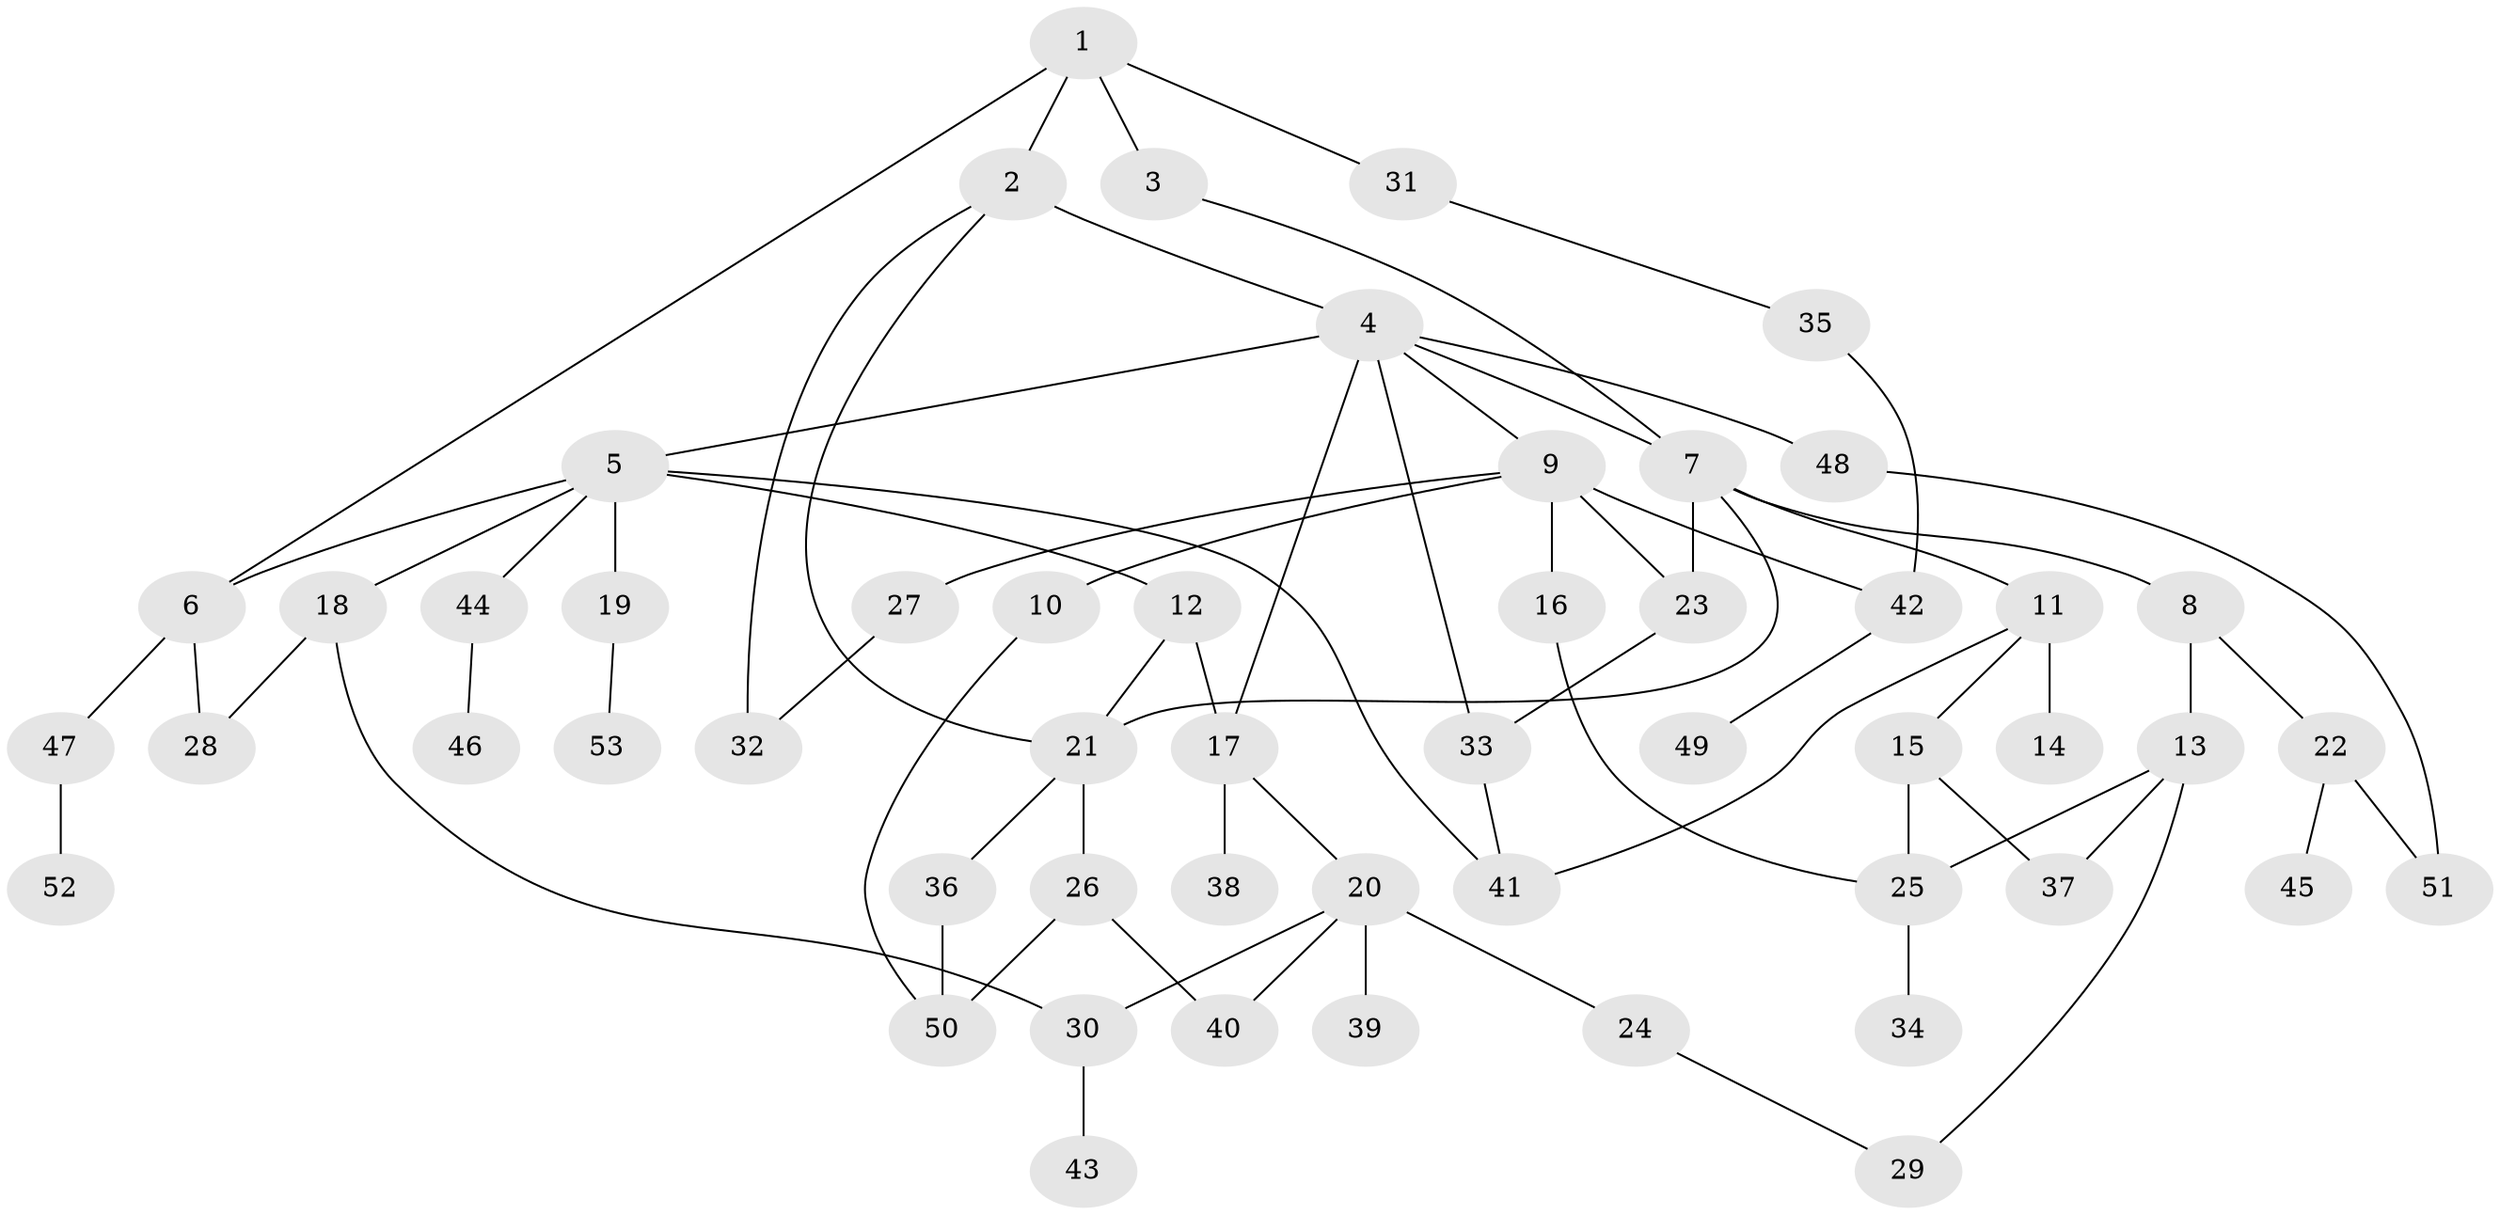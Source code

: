 // original degree distribution, {5: 0.05660377358490566, 3: 0.16037735849056603, 4: 0.1320754716981132, 9: 0.009433962264150943, 6: 0.02830188679245283, 2: 0.25471698113207547, 1: 0.3490566037735849, 7: 0.009433962264150943}
// Generated by graph-tools (version 1.1) at 2025/34/03/09/25 02:34:16]
// undirected, 53 vertices, 73 edges
graph export_dot {
graph [start="1"]
  node [color=gray90,style=filled];
  1;
  2;
  3;
  4;
  5;
  6;
  7;
  8;
  9;
  10;
  11;
  12;
  13;
  14;
  15;
  16;
  17;
  18;
  19;
  20;
  21;
  22;
  23;
  24;
  25;
  26;
  27;
  28;
  29;
  30;
  31;
  32;
  33;
  34;
  35;
  36;
  37;
  38;
  39;
  40;
  41;
  42;
  43;
  44;
  45;
  46;
  47;
  48;
  49;
  50;
  51;
  52;
  53;
  1 -- 2 [weight=2.0];
  1 -- 3 [weight=2.0];
  1 -- 6 [weight=1.0];
  1 -- 31 [weight=1.0];
  2 -- 4 [weight=1.0];
  2 -- 21 [weight=1.0];
  2 -- 32 [weight=1.0];
  3 -- 7 [weight=1.0];
  4 -- 5 [weight=2.0];
  4 -- 7 [weight=1.0];
  4 -- 9 [weight=1.0];
  4 -- 17 [weight=1.0];
  4 -- 33 [weight=1.0];
  4 -- 48 [weight=1.0];
  5 -- 6 [weight=1.0];
  5 -- 12 [weight=1.0];
  5 -- 18 [weight=2.0];
  5 -- 19 [weight=1.0];
  5 -- 41 [weight=4.0];
  5 -- 44 [weight=1.0];
  6 -- 28 [weight=2.0];
  6 -- 47 [weight=1.0];
  7 -- 8 [weight=1.0];
  7 -- 11 [weight=1.0];
  7 -- 21 [weight=1.0];
  7 -- 23 [weight=2.0];
  8 -- 13 [weight=1.0];
  8 -- 22 [weight=1.0];
  9 -- 10 [weight=3.0];
  9 -- 16 [weight=2.0];
  9 -- 23 [weight=1.0];
  9 -- 27 [weight=1.0];
  9 -- 42 [weight=1.0];
  10 -- 50 [weight=1.0];
  11 -- 14 [weight=1.0];
  11 -- 15 [weight=1.0];
  11 -- 41 [weight=1.0];
  12 -- 17 [weight=1.0];
  12 -- 21 [weight=1.0];
  13 -- 25 [weight=1.0];
  13 -- 29 [weight=1.0];
  13 -- 37 [weight=1.0];
  15 -- 25 [weight=1.0];
  15 -- 37 [weight=1.0];
  16 -- 25 [weight=1.0];
  17 -- 20 [weight=1.0];
  17 -- 38 [weight=2.0];
  18 -- 28 [weight=1.0];
  18 -- 30 [weight=1.0];
  19 -- 53 [weight=1.0];
  20 -- 24 [weight=1.0];
  20 -- 30 [weight=1.0];
  20 -- 39 [weight=1.0];
  20 -- 40 [weight=1.0];
  21 -- 26 [weight=1.0];
  21 -- 36 [weight=1.0];
  22 -- 45 [weight=1.0];
  22 -- 51 [weight=1.0];
  23 -- 33 [weight=1.0];
  24 -- 29 [weight=1.0];
  25 -- 34 [weight=2.0];
  26 -- 40 [weight=1.0];
  26 -- 50 [weight=1.0];
  27 -- 32 [weight=2.0];
  30 -- 43 [weight=1.0];
  31 -- 35 [weight=1.0];
  33 -- 41 [weight=2.0];
  35 -- 42 [weight=1.0];
  36 -- 50 [weight=1.0];
  42 -- 49 [weight=1.0];
  44 -- 46 [weight=1.0];
  47 -- 52 [weight=2.0];
  48 -- 51 [weight=1.0];
}
